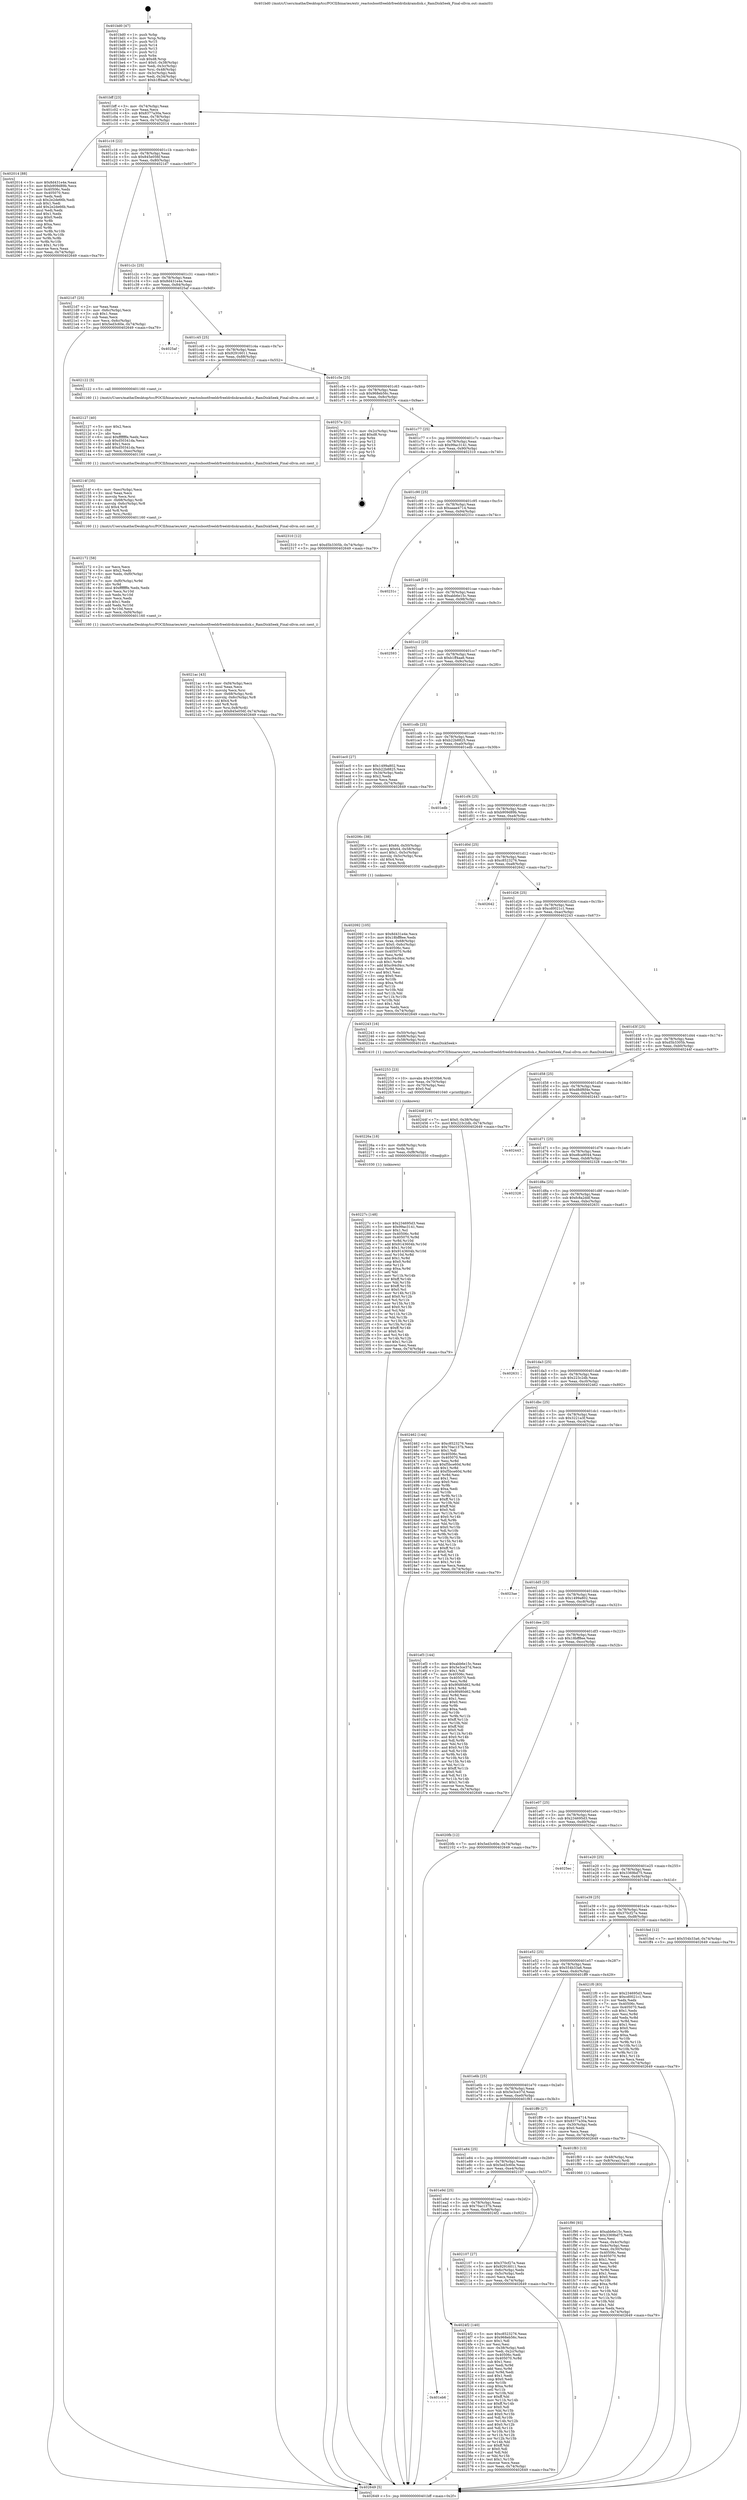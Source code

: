 digraph "0x401bd0" {
  label = "0x401bd0 (/mnt/c/Users/mathe/Desktop/tcc/POCII/binaries/extr_reactosbootfreeldrfreeldrdiskramdisk.c_RamDiskSeek_Final-ollvm.out::main(0))"
  labelloc = "t"
  node[shape=record]

  Entry [label="",width=0.3,height=0.3,shape=circle,fillcolor=black,style=filled]
  "0x401bff" [label="{
     0x401bff [23]\l
     | [instrs]\l
     &nbsp;&nbsp;0x401bff \<+3\>: mov -0x74(%rbp),%eax\l
     &nbsp;&nbsp;0x401c02 \<+2\>: mov %eax,%ecx\l
     &nbsp;&nbsp;0x401c04 \<+6\>: sub $0x8377a30a,%ecx\l
     &nbsp;&nbsp;0x401c0a \<+3\>: mov %eax,-0x78(%rbp)\l
     &nbsp;&nbsp;0x401c0d \<+3\>: mov %ecx,-0x7c(%rbp)\l
     &nbsp;&nbsp;0x401c10 \<+6\>: je 0000000000402014 \<main+0x444\>\l
  }"]
  "0x402014" [label="{
     0x402014 [88]\l
     | [instrs]\l
     &nbsp;&nbsp;0x402014 \<+5\>: mov $0x8d431e4e,%eax\l
     &nbsp;&nbsp;0x402019 \<+5\>: mov $0xb909d89b,%ecx\l
     &nbsp;&nbsp;0x40201e \<+7\>: mov 0x40506c,%edx\l
     &nbsp;&nbsp;0x402025 \<+7\>: mov 0x405070,%esi\l
     &nbsp;&nbsp;0x40202c \<+2\>: mov %edx,%edi\l
     &nbsp;&nbsp;0x40202e \<+6\>: sub $0x2e2de66b,%edi\l
     &nbsp;&nbsp;0x402034 \<+3\>: sub $0x1,%edi\l
     &nbsp;&nbsp;0x402037 \<+6\>: add $0x2e2de66b,%edi\l
     &nbsp;&nbsp;0x40203d \<+3\>: imul %edi,%edx\l
     &nbsp;&nbsp;0x402040 \<+3\>: and $0x1,%edx\l
     &nbsp;&nbsp;0x402043 \<+3\>: cmp $0x0,%edx\l
     &nbsp;&nbsp;0x402046 \<+4\>: sete %r8b\l
     &nbsp;&nbsp;0x40204a \<+3\>: cmp $0xa,%esi\l
     &nbsp;&nbsp;0x40204d \<+4\>: setl %r9b\l
     &nbsp;&nbsp;0x402051 \<+3\>: mov %r8b,%r10b\l
     &nbsp;&nbsp;0x402054 \<+3\>: and %r9b,%r10b\l
     &nbsp;&nbsp;0x402057 \<+3\>: xor %r9b,%r8b\l
     &nbsp;&nbsp;0x40205a \<+3\>: or %r8b,%r10b\l
     &nbsp;&nbsp;0x40205d \<+4\>: test $0x1,%r10b\l
     &nbsp;&nbsp;0x402061 \<+3\>: cmovne %ecx,%eax\l
     &nbsp;&nbsp;0x402064 \<+3\>: mov %eax,-0x74(%rbp)\l
     &nbsp;&nbsp;0x402067 \<+5\>: jmp 0000000000402649 \<main+0xa79\>\l
  }"]
  "0x401c16" [label="{
     0x401c16 [22]\l
     | [instrs]\l
     &nbsp;&nbsp;0x401c16 \<+5\>: jmp 0000000000401c1b \<main+0x4b\>\l
     &nbsp;&nbsp;0x401c1b \<+3\>: mov -0x78(%rbp),%eax\l
     &nbsp;&nbsp;0x401c1e \<+5\>: sub $0x845e056f,%eax\l
     &nbsp;&nbsp;0x401c23 \<+3\>: mov %eax,-0x80(%rbp)\l
     &nbsp;&nbsp;0x401c26 \<+6\>: je 00000000004021d7 \<main+0x607\>\l
  }"]
  Exit [label="",width=0.3,height=0.3,shape=circle,fillcolor=black,style=filled,peripheries=2]
  "0x4021d7" [label="{
     0x4021d7 [25]\l
     | [instrs]\l
     &nbsp;&nbsp;0x4021d7 \<+2\>: xor %eax,%eax\l
     &nbsp;&nbsp;0x4021d9 \<+3\>: mov -0x6c(%rbp),%ecx\l
     &nbsp;&nbsp;0x4021dc \<+3\>: sub $0x1,%eax\l
     &nbsp;&nbsp;0x4021df \<+2\>: sub %eax,%ecx\l
     &nbsp;&nbsp;0x4021e1 \<+3\>: mov %ecx,-0x6c(%rbp)\l
     &nbsp;&nbsp;0x4021e4 \<+7\>: movl $0x5ed3c60e,-0x74(%rbp)\l
     &nbsp;&nbsp;0x4021eb \<+5\>: jmp 0000000000402649 \<main+0xa79\>\l
  }"]
  "0x401c2c" [label="{
     0x401c2c [25]\l
     | [instrs]\l
     &nbsp;&nbsp;0x401c2c \<+5\>: jmp 0000000000401c31 \<main+0x61\>\l
     &nbsp;&nbsp;0x401c31 \<+3\>: mov -0x78(%rbp),%eax\l
     &nbsp;&nbsp;0x401c34 \<+5\>: sub $0x8d431e4e,%eax\l
     &nbsp;&nbsp;0x401c39 \<+6\>: mov %eax,-0x84(%rbp)\l
     &nbsp;&nbsp;0x401c3f \<+6\>: je 00000000004025af \<main+0x9df\>\l
  }"]
  "0x401eb6" [label="{
     0x401eb6\l
  }", style=dashed]
  "0x4025af" [label="{
     0x4025af\l
  }", style=dashed]
  "0x401c45" [label="{
     0x401c45 [25]\l
     | [instrs]\l
     &nbsp;&nbsp;0x401c45 \<+5\>: jmp 0000000000401c4a \<main+0x7a\>\l
     &nbsp;&nbsp;0x401c4a \<+3\>: mov -0x78(%rbp),%eax\l
     &nbsp;&nbsp;0x401c4d \<+5\>: sub $0x92916011,%eax\l
     &nbsp;&nbsp;0x401c52 \<+6\>: mov %eax,-0x88(%rbp)\l
     &nbsp;&nbsp;0x401c58 \<+6\>: je 0000000000402122 \<main+0x552\>\l
  }"]
  "0x4024f2" [label="{
     0x4024f2 [140]\l
     | [instrs]\l
     &nbsp;&nbsp;0x4024f2 \<+5\>: mov $0xc8523276,%eax\l
     &nbsp;&nbsp;0x4024f7 \<+5\>: mov $0x968eb56c,%ecx\l
     &nbsp;&nbsp;0x4024fc \<+2\>: mov $0x1,%dl\l
     &nbsp;&nbsp;0x4024fe \<+2\>: xor %esi,%esi\l
     &nbsp;&nbsp;0x402500 \<+3\>: mov -0x38(%rbp),%edi\l
     &nbsp;&nbsp;0x402503 \<+3\>: mov %edi,-0x2c(%rbp)\l
     &nbsp;&nbsp;0x402506 \<+7\>: mov 0x40506c,%edi\l
     &nbsp;&nbsp;0x40250d \<+8\>: mov 0x405070,%r8d\l
     &nbsp;&nbsp;0x402515 \<+3\>: sub $0x1,%esi\l
     &nbsp;&nbsp;0x402518 \<+3\>: mov %edi,%r9d\l
     &nbsp;&nbsp;0x40251b \<+3\>: add %esi,%r9d\l
     &nbsp;&nbsp;0x40251e \<+4\>: imul %r9d,%edi\l
     &nbsp;&nbsp;0x402522 \<+3\>: and $0x1,%edi\l
     &nbsp;&nbsp;0x402525 \<+3\>: cmp $0x0,%edi\l
     &nbsp;&nbsp;0x402528 \<+4\>: sete %r10b\l
     &nbsp;&nbsp;0x40252c \<+4\>: cmp $0xa,%r8d\l
     &nbsp;&nbsp;0x402530 \<+4\>: setl %r11b\l
     &nbsp;&nbsp;0x402534 \<+3\>: mov %r10b,%bl\l
     &nbsp;&nbsp;0x402537 \<+3\>: xor $0xff,%bl\l
     &nbsp;&nbsp;0x40253a \<+3\>: mov %r11b,%r14b\l
     &nbsp;&nbsp;0x40253d \<+4\>: xor $0xff,%r14b\l
     &nbsp;&nbsp;0x402541 \<+3\>: xor $0x0,%dl\l
     &nbsp;&nbsp;0x402544 \<+3\>: mov %bl,%r15b\l
     &nbsp;&nbsp;0x402547 \<+4\>: and $0x0,%r15b\l
     &nbsp;&nbsp;0x40254b \<+3\>: and %dl,%r10b\l
     &nbsp;&nbsp;0x40254e \<+3\>: mov %r14b,%r12b\l
     &nbsp;&nbsp;0x402551 \<+4\>: and $0x0,%r12b\l
     &nbsp;&nbsp;0x402555 \<+3\>: and %dl,%r11b\l
     &nbsp;&nbsp;0x402558 \<+3\>: or %r10b,%r15b\l
     &nbsp;&nbsp;0x40255b \<+3\>: or %r11b,%r12b\l
     &nbsp;&nbsp;0x40255e \<+3\>: xor %r12b,%r15b\l
     &nbsp;&nbsp;0x402561 \<+3\>: or %r14b,%bl\l
     &nbsp;&nbsp;0x402564 \<+3\>: xor $0xff,%bl\l
     &nbsp;&nbsp;0x402567 \<+3\>: or $0x0,%dl\l
     &nbsp;&nbsp;0x40256a \<+2\>: and %dl,%bl\l
     &nbsp;&nbsp;0x40256c \<+3\>: or %bl,%r15b\l
     &nbsp;&nbsp;0x40256f \<+4\>: test $0x1,%r15b\l
     &nbsp;&nbsp;0x402573 \<+3\>: cmovne %ecx,%eax\l
     &nbsp;&nbsp;0x402576 \<+3\>: mov %eax,-0x74(%rbp)\l
     &nbsp;&nbsp;0x402579 \<+5\>: jmp 0000000000402649 \<main+0xa79\>\l
  }"]
  "0x402122" [label="{
     0x402122 [5]\l
     | [instrs]\l
     &nbsp;&nbsp;0x402122 \<+5\>: call 0000000000401160 \<next_i\>\l
     | [calls]\l
     &nbsp;&nbsp;0x401160 \{1\} (/mnt/c/Users/mathe/Desktop/tcc/POCII/binaries/extr_reactosbootfreeldrfreeldrdiskramdisk.c_RamDiskSeek_Final-ollvm.out::next_i)\l
  }"]
  "0x401c5e" [label="{
     0x401c5e [25]\l
     | [instrs]\l
     &nbsp;&nbsp;0x401c5e \<+5\>: jmp 0000000000401c63 \<main+0x93\>\l
     &nbsp;&nbsp;0x401c63 \<+3\>: mov -0x78(%rbp),%eax\l
     &nbsp;&nbsp;0x401c66 \<+5\>: sub $0x968eb56c,%eax\l
     &nbsp;&nbsp;0x401c6b \<+6\>: mov %eax,-0x8c(%rbp)\l
     &nbsp;&nbsp;0x401c71 \<+6\>: je 000000000040257e \<main+0x9ae\>\l
  }"]
  "0x40227c" [label="{
     0x40227c [148]\l
     | [instrs]\l
     &nbsp;&nbsp;0x40227c \<+5\>: mov $0x234695d3,%eax\l
     &nbsp;&nbsp;0x402281 \<+5\>: mov $0x99ac3141,%esi\l
     &nbsp;&nbsp;0x402286 \<+2\>: mov $0x1,%cl\l
     &nbsp;&nbsp;0x402288 \<+8\>: mov 0x40506c,%r8d\l
     &nbsp;&nbsp;0x402290 \<+8\>: mov 0x405070,%r9d\l
     &nbsp;&nbsp;0x402298 \<+3\>: mov %r8d,%r10d\l
     &nbsp;&nbsp;0x40229b \<+7\>: add $0x9143604b,%r10d\l
     &nbsp;&nbsp;0x4022a2 \<+4\>: sub $0x1,%r10d\l
     &nbsp;&nbsp;0x4022a6 \<+7\>: sub $0x9143604b,%r10d\l
     &nbsp;&nbsp;0x4022ad \<+4\>: imul %r10d,%r8d\l
     &nbsp;&nbsp;0x4022b1 \<+4\>: and $0x1,%r8d\l
     &nbsp;&nbsp;0x4022b5 \<+4\>: cmp $0x0,%r8d\l
     &nbsp;&nbsp;0x4022b9 \<+4\>: sete %r11b\l
     &nbsp;&nbsp;0x4022bd \<+4\>: cmp $0xa,%r9d\l
     &nbsp;&nbsp;0x4022c1 \<+3\>: setl %bl\l
     &nbsp;&nbsp;0x4022c4 \<+3\>: mov %r11b,%r14b\l
     &nbsp;&nbsp;0x4022c7 \<+4\>: xor $0xff,%r14b\l
     &nbsp;&nbsp;0x4022cb \<+3\>: mov %bl,%r15b\l
     &nbsp;&nbsp;0x4022ce \<+4\>: xor $0xff,%r15b\l
     &nbsp;&nbsp;0x4022d2 \<+3\>: xor $0x0,%cl\l
     &nbsp;&nbsp;0x4022d5 \<+3\>: mov %r14b,%r12b\l
     &nbsp;&nbsp;0x4022d8 \<+4\>: and $0x0,%r12b\l
     &nbsp;&nbsp;0x4022dc \<+3\>: and %cl,%r11b\l
     &nbsp;&nbsp;0x4022df \<+3\>: mov %r15b,%r13b\l
     &nbsp;&nbsp;0x4022e2 \<+4\>: and $0x0,%r13b\l
     &nbsp;&nbsp;0x4022e6 \<+2\>: and %cl,%bl\l
     &nbsp;&nbsp;0x4022e8 \<+3\>: or %r11b,%r12b\l
     &nbsp;&nbsp;0x4022eb \<+3\>: or %bl,%r13b\l
     &nbsp;&nbsp;0x4022ee \<+3\>: xor %r13b,%r12b\l
     &nbsp;&nbsp;0x4022f1 \<+3\>: or %r15b,%r14b\l
     &nbsp;&nbsp;0x4022f4 \<+4\>: xor $0xff,%r14b\l
     &nbsp;&nbsp;0x4022f8 \<+3\>: or $0x0,%cl\l
     &nbsp;&nbsp;0x4022fb \<+3\>: and %cl,%r14b\l
     &nbsp;&nbsp;0x4022fe \<+3\>: or %r14b,%r12b\l
     &nbsp;&nbsp;0x402301 \<+4\>: test $0x1,%r12b\l
     &nbsp;&nbsp;0x402305 \<+3\>: cmovne %esi,%eax\l
     &nbsp;&nbsp;0x402308 \<+3\>: mov %eax,-0x74(%rbp)\l
     &nbsp;&nbsp;0x40230b \<+5\>: jmp 0000000000402649 \<main+0xa79\>\l
  }"]
  "0x40257e" [label="{
     0x40257e [21]\l
     | [instrs]\l
     &nbsp;&nbsp;0x40257e \<+3\>: mov -0x2c(%rbp),%eax\l
     &nbsp;&nbsp;0x402581 \<+7\>: add $0xd8,%rsp\l
     &nbsp;&nbsp;0x402588 \<+1\>: pop %rbx\l
     &nbsp;&nbsp;0x402589 \<+2\>: pop %r12\l
     &nbsp;&nbsp;0x40258b \<+2\>: pop %r13\l
     &nbsp;&nbsp;0x40258d \<+2\>: pop %r14\l
     &nbsp;&nbsp;0x40258f \<+2\>: pop %r15\l
     &nbsp;&nbsp;0x402591 \<+1\>: pop %rbp\l
     &nbsp;&nbsp;0x402592 \<+1\>: ret\l
  }"]
  "0x401c77" [label="{
     0x401c77 [25]\l
     | [instrs]\l
     &nbsp;&nbsp;0x401c77 \<+5\>: jmp 0000000000401c7c \<main+0xac\>\l
     &nbsp;&nbsp;0x401c7c \<+3\>: mov -0x78(%rbp),%eax\l
     &nbsp;&nbsp;0x401c7f \<+5\>: sub $0x99ac3141,%eax\l
     &nbsp;&nbsp;0x401c84 \<+6\>: mov %eax,-0x90(%rbp)\l
     &nbsp;&nbsp;0x401c8a \<+6\>: je 0000000000402310 \<main+0x740\>\l
  }"]
  "0x40226a" [label="{
     0x40226a [18]\l
     | [instrs]\l
     &nbsp;&nbsp;0x40226a \<+4\>: mov -0x68(%rbp),%rdx\l
     &nbsp;&nbsp;0x40226e \<+3\>: mov %rdx,%rdi\l
     &nbsp;&nbsp;0x402271 \<+6\>: mov %eax,-0xf8(%rbp)\l
     &nbsp;&nbsp;0x402277 \<+5\>: call 0000000000401030 \<free@plt\>\l
     | [calls]\l
     &nbsp;&nbsp;0x401030 \{1\} (unknown)\l
  }"]
  "0x402310" [label="{
     0x402310 [12]\l
     | [instrs]\l
     &nbsp;&nbsp;0x402310 \<+7\>: movl $0xd5b3305b,-0x74(%rbp)\l
     &nbsp;&nbsp;0x402317 \<+5\>: jmp 0000000000402649 \<main+0xa79\>\l
  }"]
  "0x401c90" [label="{
     0x401c90 [25]\l
     | [instrs]\l
     &nbsp;&nbsp;0x401c90 \<+5\>: jmp 0000000000401c95 \<main+0xc5\>\l
     &nbsp;&nbsp;0x401c95 \<+3\>: mov -0x78(%rbp),%eax\l
     &nbsp;&nbsp;0x401c98 \<+5\>: sub $0xaaae4714,%eax\l
     &nbsp;&nbsp;0x401c9d \<+6\>: mov %eax,-0x94(%rbp)\l
     &nbsp;&nbsp;0x401ca3 \<+6\>: je 000000000040231c \<main+0x74c\>\l
  }"]
  "0x402253" [label="{
     0x402253 [23]\l
     | [instrs]\l
     &nbsp;&nbsp;0x402253 \<+10\>: movabs $0x4030b6,%rdi\l
     &nbsp;&nbsp;0x40225d \<+3\>: mov %eax,-0x70(%rbp)\l
     &nbsp;&nbsp;0x402260 \<+3\>: mov -0x70(%rbp),%esi\l
     &nbsp;&nbsp;0x402263 \<+2\>: mov $0x0,%al\l
     &nbsp;&nbsp;0x402265 \<+5\>: call 0000000000401040 \<printf@plt\>\l
     | [calls]\l
     &nbsp;&nbsp;0x401040 \{1\} (unknown)\l
  }"]
  "0x40231c" [label="{
     0x40231c\l
  }", style=dashed]
  "0x401ca9" [label="{
     0x401ca9 [25]\l
     | [instrs]\l
     &nbsp;&nbsp;0x401ca9 \<+5\>: jmp 0000000000401cae \<main+0xde\>\l
     &nbsp;&nbsp;0x401cae \<+3\>: mov -0x78(%rbp),%eax\l
     &nbsp;&nbsp;0x401cb1 \<+5\>: sub $0xabb6e15c,%eax\l
     &nbsp;&nbsp;0x401cb6 \<+6\>: mov %eax,-0x98(%rbp)\l
     &nbsp;&nbsp;0x401cbc \<+6\>: je 0000000000402593 \<main+0x9c3\>\l
  }"]
  "0x4021ac" [label="{
     0x4021ac [43]\l
     | [instrs]\l
     &nbsp;&nbsp;0x4021ac \<+6\>: mov -0xf4(%rbp),%ecx\l
     &nbsp;&nbsp;0x4021b2 \<+3\>: imul %eax,%ecx\l
     &nbsp;&nbsp;0x4021b5 \<+3\>: movslq %ecx,%rsi\l
     &nbsp;&nbsp;0x4021b8 \<+4\>: mov -0x68(%rbp),%rdi\l
     &nbsp;&nbsp;0x4021bc \<+4\>: movslq -0x6c(%rbp),%r8\l
     &nbsp;&nbsp;0x4021c0 \<+4\>: shl $0x4,%r8\l
     &nbsp;&nbsp;0x4021c4 \<+3\>: add %r8,%rdi\l
     &nbsp;&nbsp;0x4021c7 \<+4\>: mov %rsi,0x8(%rdi)\l
     &nbsp;&nbsp;0x4021cb \<+7\>: movl $0x845e056f,-0x74(%rbp)\l
     &nbsp;&nbsp;0x4021d2 \<+5\>: jmp 0000000000402649 \<main+0xa79\>\l
  }"]
  "0x402593" [label="{
     0x402593\l
  }", style=dashed]
  "0x401cc2" [label="{
     0x401cc2 [25]\l
     | [instrs]\l
     &nbsp;&nbsp;0x401cc2 \<+5\>: jmp 0000000000401cc7 \<main+0xf7\>\l
     &nbsp;&nbsp;0x401cc7 \<+3\>: mov -0x78(%rbp),%eax\l
     &nbsp;&nbsp;0x401cca \<+5\>: sub $0xb1ff4aa6,%eax\l
     &nbsp;&nbsp;0x401ccf \<+6\>: mov %eax,-0x9c(%rbp)\l
     &nbsp;&nbsp;0x401cd5 \<+6\>: je 0000000000401ec0 \<main+0x2f0\>\l
  }"]
  "0x402172" [label="{
     0x402172 [58]\l
     | [instrs]\l
     &nbsp;&nbsp;0x402172 \<+2\>: xor %ecx,%ecx\l
     &nbsp;&nbsp;0x402174 \<+5\>: mov $0x2,%edx\l
     &nbsp;&nbsp;0x402179 \<+6\>: mov %edx,-0xf0(%rbp)\l
     &nbsp;&nbsp;0x40217f \<+1\>: cltd\l
     &nbsp;&nbsp;0x402180 \<+7\>: mov -0xf0(%rbp),%r9d\l
     &nbsp;&nbsp;0x402187 \<+3\>: idiv %r9d\l
     &nbsp;&nbsp;0x40218a \<+6\>: imul $0xfffffffe,%edx,%edx\l
     &nbsp;&nbsp;0x402190 \<+3\>: mov %ecx,%r10d\l
     &nbsp;&nbsp;0x402193 \<+3\>: sub %edx,%r10d\l
     &nbsp;&nbsp;0x402196 \<+2\>: mov %ecx,%edx\l
     &nbsp;&nbsp;0x402198 \<+3\>: sub $0x1,%edx\l
     &nbsp;&nbsp;0x40219b \<+3\>: add %edx,%r10d\l
     &nbsp;&nbsp;0x40219e \<+3\>: sub %r10d,%ecx\l
     &nbsp;&nbsp;0x4021a1 \<+6\>: mov %ecx,-0xf4(%rbp)\l
     &nbsp;&nbsp;0x4021a7 \<+5\>: call 0000000000401160 \<next_i\>\l
     | [calls]\l
     &nbsp;&nbsp;0x401160 \{1\} (/mnt/c/Users/mathe/Desktop/tcc/POCII/binaries/extr_reactosbootfreeldrfreeldrdiskramdisk.c_RamDiskSeek_Final-ollvm.out::next_i)\l
  }"]
  "0x401ec0" [label="{
     0x401ec0 [27]\l
     | [instrs]\l
     &nbsp;&nbsp;0x401ec0 \<+5\>: mov $0x1499a802,%eax\l
     &nbsp;&nbsp;0x401ec5 \<+5\>: mov $0xb22b8825,%ecx\l
     &nbsp;&nbsp;0x401eca \<+3\>: mov -0x34(%rbp),%edx\l
     &nbsp;&nbsp;0x401ecd \<+3\>: cmp $0x2,%edx\l
     &nbsp;&nbsp;0x401ed0 \<+3\>: cmovne %ecx,%eax\l
     &nbsp;&nbsp;0x401ed3 \<+3\>: mov %eax,-0x74(%rbp)\l
     &nbsp;&nbsp;0x401ed6 \<+5\>: jmp 0000000000402649 \<main+0xa79\>\l
  }"]
  "0x401cdb" [label="{
     0x401cdb [25]\l
     | [instrs]\l
     &nbsp;&nbsp;0x401cdb \<+5\>: jmp 0000000000401ce0 \<main+0x110\>\l
     &nbsp;&nbsp;0x401ce0 \<+3\>: mov -0x78(%rbp),%eax\l
     &nbsp;&nbsp;0x401ce3 \<+5\>: sub $0xb22b8825,%eax\l
     &nbsp;&nbsp;0x401ce8 \<+6\>: mov %eax,-0xa0(%rbp)\l
     &nbsp;&nbsp;0x401cee \<+6\>: je 0000000000401edb \<main+0x30b\>\l
  }"]
  "0x402649" [label="{
     0x402649 [5]\l
     | [instrs]\l
     &nbsp;&nbsp;0x402649 \<+5\>: jmp 0000000000401bff \<main+0x2f\>\l
  }"]
  "0x401bd0" [label="{
     0x401bd0 [47]\l
     | [instrs]\l
     &nbsp;&nbsp;0x401bd0 \<+1\>: push %rbp\l
     &nbsp;&nbsp;0x401bd1 \<+3\>: mov %rsp,%rbp\l
     &nbsp;&nbsp;0x401bd4 \<+2\>: push %r15\l
     &nbsp;&nbsp;0x401bd6 \<+2\>: push %r14\l
     &nbsp;&nbsp;0x401bd8 \<+2\>: push %r13\l
     &nbsp;&nbsp;0x401bda \<+2\>: push %r12\l
     &nbsp;&nbsp;0x401bdc \<+1\>: push %rbx\l
     &nbsp;&nbsp;0x401bdd \<+7\>: sub $0xd8,%rsp\l
     &nbsp;&nbsp;0x401be4 \<+7\>: movl $0x0,-0x38(%rbp)\l
     &nbsp;&nbsp;0x401beb \<+3\>: mov %edi,-0x3c(%rbp)\l
     &nbsp;&nbsp;0x401bee \<+4\>: mov %rsi,-0x48(%rbp)\l
     &nbsp;&nbsp;0x401bf2 \<+3\>: mov -0x3c(%rbp),%edi\l
     &nbsp;&nbsp;0x401bf5 \<+3\>: mov %edi,-0x34(%rbp)\l
     &nbsp;&nbsp;0x401bf8 \<+7\>: movl $0xb1ff4aa6,-0x74(%rbp)\l
  }"]
  "0x40214f" [label="{
     0x40214f [35]\l
     | [instrs]\l
     &nbsp;&nbsp;0x40214f \<+6\>: mov -0xec(%rbp),%ecx\l
     &nbsp;&nbsp;0x402155 \<+3\>: imul %eax,%ecx\l
     &nbsp;&nbsp;0x402158 \<+3\>: movslq %ecx,%rsi\l
     &nbsp;&nbsp;0x40215b \<+4\>: mov -0x68(%rbp),%rdi\l
     &nbsp;&nbsp;0x40215f \<+4\>: movslq -0x6c(%rbp),%r8\l
     &nbsp;&nbsp;0x402163 \<+4\>: shl $0x4,%r8\l
     &nbsp;&nbsp;0x402167 \<+3\>: add %r8,%rdi\l
     &nbsp;&nbsp;0x40216a \<+3\>: mov %rsi,(%rdi)\l
     &nbsp;&nbsp;0x40216d \<+5\>: call 0000000000401160 \<next_i\>\l
     | [calls]\l
     &nbsp;&nbsp;0x401160 \{1\} (/mnt/c/Users/mathe/Desktop/tcc/POCII/binaries/extr_reactosbootfreeldrfreeldrdiskramdisk.c_RamDiskSeek_Final-ollvm.out::next_i)\l
  }"]
  "0x401edb" [label="{
     0x401edb\l
  }", style=dashed]
  "0x401cf4" [label="{
     0x401cf4 [25]\l
     | [instrs]\l
     &nbsp;&nbsp;0x401cf4 \<+5\>: jmp 0000000000401cf9 \<main+0x129\>\l
     &nbsp;&nbsp;0x401cf9 \<+3\>: mov -0x78(%rbp),%eax\l
     &nbsp;&nbsp;0x401cfc \<+5\>: sub $0xb909d89b,%eax\l
     &nbsp;&nbsp;0x401d01 \<+6\>: mov %eax,-0xa4(%rbp)\l
     &nbsp;&nbsp;0x401d07 \<+6\>: je 000000000040206c \<main+0x49c\>\l
  }"]
  "0x402127" [label="{
     0x402127 [40]\l
     | [instrs]\l
     &nbsp;&nbsp;0x402127 \<+5\>: mov $0x2,%ecx\l
     &nbsp;&nbsp;0x40212c \<+1\>: cltd\l
     &nbsp;&nbsp;0x40212d \<+2\>: idiv %ecx\l
     &nbsp;&nbsp;0x40212f \<+6\>: imul $0xfffffffe,%edx,%ecx\l
     &nbsp;&nbsp;0x402135 \<+6\>: sub $0xd50341da,%ecx\l
     &nbsp;&nbsp;0x40213b \<+3\>: add $0x1,%ecx\l
     &nbsp;&nbsp;0x40213e \<+6\>: add $0xd50341da,%ecx\l
     &nbsp;&nbsp;0x402144 \<+6\>: mov %ecx,-0xec(%rbp)\l
     &nbsp;&nbsp;0x40214a \<+5\>: call 0000000000401160 \<next_i\>\l
     | [calls]\l
     &nbsp;&nbsp;0x401160 \{1\} (/mnt/c/Users/mathe/Desktop/tcc/POCII/binaries/extr_reactosbootfreeldrfreeldrdiskramdisk.c_RamDiskSeek_Final-ollvm.out::next_i)\l
  }"]
  "0x40206c" [label="{
     0x40206c [38]\l
     | [instrs]\l
     &nbsp;&nbsp;0x40206c \<+7\>: movl $0x64,-0x50(%rbp)\l
     &nbsp;&nbsp;0x402073 \<+8\>: movq $0x64,-0x58(%rbp)\l
     &nbsp;&nbsp;0x40207b \<+7\>: movl $0x1,-0x5c(%rbp)\l
     &nbsp;&nbsp;0x402082 \<+4\>: movslq -0x5c(%rbp),%rax\l
     &nbsp;&nbsp;0x402086 \<+4\>: shl $0x4,%rax\l
     &nbsp;&nbsp;0x40208a \<+3\>: mov %rax,%rdi\l
     &nbsp;&nbsp;0x40208d \<+5\>: call 0000000000401050 \<malloc@plt\>\l
     | [calls]\l
     &nbsp;&nbsp;0x401050 \{1\} (unknown)\l
  }"]
  "0x401d0d" [label="{
     0x401d0d [25]\l
     | [instrs]\l
     &nbsp;&nbsp;0x401d0d \<+5\>: jmp 0000000000401d12 \<main+0x142\>\l
     &nbsp;&nbsp;0x401d12 \<+3\>: mov -0x78(%rbp),%eax\l
     &nbsp;&nbsp;0x401d15 \<+5\>: sub $0xc8523276,%eax\l
     &nbsp;&nbsp;0x401d1a \<+6\>: mov %eax,-0xa8(%rbp)\l
     &nbsp;&nbsp;0x401d20 \<+6\>: je 0000000000402642 \<main+0xa72\>\l
  }"]
  "0x401e9d" [label="{
     0x401e9d [25]\l
     | [instrs]\l
     &nbsp;&nbsp;0x401e9d \<+5\>: jmp 0000000000401ea2 \<main+0x2d2\>\l
     &nbsp;&nbsp;0x401ea2 \<+3\>: mov -0x78(%rbp),%eax\l
     &nbsp;&nbsp;0x401ea5 \<+5\>: sub $0x70ac137b,%eax\l
     &nbsp;&nbsp;0x401eaa \<+6\>: mov %eax,-0xe8(%rbp)\l
     &nbsp;&nbsp;0x401eb0 \<+6\>: je 00000000004024f2 \<main+0x922\>\l
  }"]
  "0x402642" [label="{
     0x402642\l
  }", style=dashed]
  "0x401d26" [label="{
     0x401d26 [25]\l
     | [instrs]\l
     &nbsp;&nbsp;0x401d26 \<+5\>: jmp 0000000000401d2b \<main+0x15b\>\l
     &nbsp;&nbsp;0x401d2b \<+3\>: mov -0x78(%rbp),%eax\l
     &nbsp;&nbsp;0x401d2e \<+5\>: sub $0xcd0021c1,%eax\l
     &nbsp;&nbsp;0x401d33 \<+6\>: mov %eax,-0xac(%rbp)\l
     &nbsp;&nbsp;0x401d39 \<+6\>: je 0000000000402243 \<main+0x673\>\l
  }"]
  "0x402107" [label="{
     0x402107 [27]\l
     | [instrs]\l
     &nbsp;&nbsp;0x402107 \<+5\>: mov $0x370cf27e,%eax\l
     &nbsp;&nbsp;0x40210c \<+5\>: mov $0x92916011,%ecx\l
     &nbsp;&nbsp;0x402111 \<+3\>: mov -0x6c(%rbp),%edx\l
     &nbsp;&nbsp;0x402114 \<+3\>: cmp -0x5c(%rbp),%edx\l
     &nbsp;&nbsp;0x402117 \<+3\>: cmovl %ecx,%eax\l
     &nbsp;&nbsp;0x40211a \<+3\>: mov %eax,-0x74(%rbp)\l
     &nbsp;&nbsp;0x40211d \<+5\>: jmp 0000000000402649 \<main+0xa79\>\l
  }"]
  "0x402243" [label="{
     0x402243 [16]\l
     | [instrs]\l
     &nbsp;&nbsp;0x402243 \<+3\>: mov -0x50(%rbp),%edi\l
     &nbsp;&nbsp;0x402246 \<+4\>: mov -0x68(%rbp),%rsi\l
     &nbsp;&nbsp;0x40224a \<+4\>: mov -0x58(%rbp),%rdx\l
     &nbsp;&nbsp;0x40224e \<+5\>: call 0000000000401410 \<RamDiskSeek\>\l
     | [calls]\l
     &nbsp;&nbsp;0x401410 \{1\} (/mnt/c/Users/mathe/Desktop/tcc/POCII/binaries/extr_reactosbootfreeldrfreeldrdiskramdisk.c_RamDiskSeek_Final-ollvm.out::RamDiskSeek)\l
  }"]
  "0x401d3f" [label="{
     0x401d3f [25]\l
     | [instrs]\l
     &nbsp;&nbsp;0x401d3f \<+5\>: jmp 0000000000401d44 \<main+0x174\>\l
     &nbsp;&nbsp;0x401d44 \<+3\>: mov -0x78(%rbp),%eax\l
     &nbsp;&nbsp;0x401d47 \<+5\>: sub $0xd5b3305b,%eax\l
     &nbsp;&nbsp;0x401d4c \<+6\>: mov %eax,-0xb0(%rbp)\l
     &nbsp;&nbsp;0x401d52 \<+6\>: je 000000000040244f \<main+0x87f\>\l
  }"]
  "0x402092" [label="{
     0x402092 [105]\l
     | [instrs]\l
     &nbsp;&nbsp;0x402092 \<+5\>: mov $0x8d431e4e,%ecx\l
     &nbsp;&nbsp;0x402097 \<+5\>: mov $0x18bff8ee,%edx\l
     &nbsp;&nbsp;0x40209c \<+4\>: mov %rax,-0x68(%rbp)\l
     &nbsp;&nbsp;0x4020a0 \<+7\>: movl $0x0,-0x6c(%rbp)\l
     &nbsp;&nbsp;0x4020a7 \<+7\>: mov 0x40506c,%esi\l
     &nbsp;&nbsp;0x4020ae \<+8\>: mov 0x405070,%r8d\l
     &nbsp;&nbsp;0x4020b6 \<+3\>: mov %esi,%r9d\l
     &nbsp;&nbsp;0x4020b9 \<+7\>: sub $0xc94cf4cc,%r9d\l
     &nbsp;&nbsp;0x4020c0 \<+4\>: sub $0x1,%r9d\l
     &nbsp;&nbsp;0x4020c4 \<+7\>: add $0xc94cf4cc,%r9d\l
     &nbsp;&nbsp;0x4020cb \<+4\>: imul %r9d,%esi\l
     &nbsp;&nbsp;0x4020cf \<+3\>: and $0x1,%esi\l
     &nbsp;&nbsp;0x4020d2 \<+3\>: cmp $0x0,%esi\l
     &nbsp;&nbsp;0x4020d5 \<+4\>: sete %r10b\l
     &nbsp;&nbsp;0x4020d9 \<+4\>: cmp $0xa,%r8d\l
     &nbsp;&nbsp;0x4020dd \<+4\>: setl %r11b\l
     &nbsp;&nbsp;0x4020e1 \<+3\>: mov %r10b,%bl\l
     &nbsp;&nbsp;0x4020e4 \<+3\>: and %r11b,%bl\l
     &nbsp;&nbsp;0x4020e7 \<+3\>: xor %r11b,%r10b\l
     &nbsp;&nbsp;0x4020ea \<+3\>: or %r10b,%bl\l
     &nbsp;&nbsp;0x4020ed \<+3\>: test $0x1,%bl\l
     &nbsp;&nbsp;0x4020f0 \<+3\>: cmovne %edx,%ecx\l
     &nbsp;&nbsp;0x4020f3 \<+3\>: mov %ecx,-0x74(%rbp)\l
     &nbsp;&nbsp;0x4020f6 \<+5\>: jmp 0000000000402649 \<main+0xa79\>\l
  }"]
  "0x40244f" [label="{
     0x40244f [19]\l
     | [instrs]\l
     &nbsp;&nbsp;0x40244f \<+7\>: movl $0x0,-0x38(%rbp)\l
     &nbsp;&nbsp;0x402456 \<+7\>: movl $0x223c2db,-0x74(%rbp)\l
     &nbsp;&nbsp;0x40245d \<+5\>: jmp 0000000000402649 \<main+0xa79\>\l
  }"]
  "0x401d58" [label="{
     0x401d58 [25]\l
     | [instrs]\l
     &nbsp;&nbsp;0x401d58 \<+5\>: jmp 0000000000401d5d \<main+0x18d\>\l
     &nbsp;&nbsp;0x401d5d \<+3\>: mov -0x78(%rbp),%eax\l
     &nbsp;&nbsp;0x401d60 \<+5\>: sub $0xd8df6f4e,%eax\l
     &nbsp;&nbsp;0x401d65 \<+6\>: mov %eax,-0xb4(%rbp)\l
     &nbsp;&nbsp;0x401d6b \<+6\>: je 0000000000402443 \<main+0x873\>\l
  }"]
  "0x401f90" [label="{
     0x401f90 [93]\l
     | [instrs]\l
     &nbsp;&nbsp;0x401f90 \<+5\>: mov $0xabb6e15c,%ecx\l
     &nbsp;&nbsp;0x401f95 \<+5\>: mov $0x3369bd75,%edx\l
     &nbsp;&nbsp;0x401f9a \<+2\>: xor %esi,%esi\l
     &nbsp;&nbsp;0x401f9c \<+3\>: mov %eax,-0x4c(%rbp)\l
     &nbsp;&nbsp;0x401f9f \<+3\>: mov -0x4c(%rbp),%eax\l
     &nbsp;&nbsp;0x401fa2 \<+3\>: mov %eax,-0x30(%rbp)\l
     &nbsp;&nbsp;0x401fa5 \<+7\>: mov 0x40506c,%eax\l
     &nbsp;&nbsp;0x401fac \<+8\>: mov 0x405070,%r8d\l
     &nbsp;&nbsp;0x401fb4 \<+3\>: sub $0x1,%esi\l
     &nbsp;&nbsp;0x401fb7 \<+3\>: mov %eax,%r9d\l
     &nbsp;&nbsp;0x401fba \<+3\>: add %esi,%r9d\l
     &nbsp;&nbsp;0x401fbd \<+4\>: imul %r9d,%eax\l
     &nbsp;&nbsp;0x401fc1 \<+3\>: and $0x1,%eax\l
     &nbsp;&nbsp;0x401fc4 \<+3\>: cmp $0x0,%eax\l
     &nbsp;&nbsp;0x401fc7 \<+4\>: sete %r10b\l
     &nbsp;&nbsp;0x401fcb \<+4\>: cmp $0xa,%r8d\l
     &nbsp;&nbsp;0x401fcf \<+4\>: setl %r11b\l
     &nbsp;&nbsp;0x401fd3 \<+3\>: mov %r10b,%bl\l
     &nbsp;&nbsp;0x401fd6 \<+3\>: and %r11b,%bl\l
     &nbsp;&nbsp;0x401fd9 \<+3\>: xor %r11b,%r10b\l
     &nbsp;&nbsp;0x401fdc \<+3\>: or %r10b,%bl\l
     &nbsp;&nbsp;0x401fdf \<+3\>: test $0x1,%bl\l
     &nbsp;&nbsp;0x401fe2 \<+3\>: cmovne %edx,%ecx\l
     &nbsp;&nbsp;0x401fe5 \<+3\>: mov %ecx,-0x74(%rbp)\l
     &nbsp;&nbsp;0x401fe8 \<+5\>: jmp 0000000000402649 \<main+0xa79\>\l
  }"]
  "0x402443" [label="{
     0x402443\l
  }", style=dashed]
  "0x401d71" [label="{
     0x401d71 [25]\l
     | [instrs]\l
     &nbsp;&nbsp;0x401d71 \<+5\>: jmp 0000000000401d76 \<main+0x1a6\>\l
     &nbsp;&nbsp;0x401d76 \<+3\>: mov -0x78(%rbp),%eax\l
     &nbsp;&nbsp;0x401d79 \<+5\>: sub $0xe8ca9044,%eax\l
     &nbsp;&nbsp;0x401d7e \<+6\>: mov %eax,-0xb8(%rbp)\l
     &nbsp;&nbsp;0x401d84 \<+6\>: je 0000000000402328 \<main+0x758\>\l
  }"]
  "0x401e84" [label="{
     0x401e84 [25]\l
     | [instrs]\l
     &nbsp;&nbsp;0x401e84 \<+5\>: jmp 0000000000401e89 \<main+0x2b9\>\l
     &nbsp;&nbsp;0x401e89 \<+3\>: mov -0x78(%rbp),%eax\l
     &nbsp;&nbsp;0x401e8c \<+5\>: sub $0x5ed3c60e,%eax\l
     &nbsp;&nbsp;0x401e91 \<+6\>: mov %eax,-0xe4(%rbp)\l
     &nbsp;&nbsp;0x401e97 \<+6\>: je 0000000000402107 \<main+0x537\>\l
  }"]
  "0x402328" [label="{
     0x402328\l
  }", style=dashed]
  "0x401d8a" [label="{
     0x401d8a [25]\l
     | [instrs]\l
     &nbsp;&nbsp;0x401d8a \<+5\>: jmp 0000000000401d8f \<main+0x1bf\>\l
     &nbsp;&nbsp;0x401d8f \<+3\>: mov -0x78(%rbp),%eax\l
     &nbsp;&nbsp;0x401d92 \<+5\>: sub $0xfc8a2ddf,%eax\l
     &nbsp;&nbsp;0x401d97 \<+6\>: mov %eax,-0xbc(%rbp)\l
     &nbsp;&nbsp;0x401d9d \<+6\>: je 0000000000402631 \<main+0xa61\>\l
  }"]
  "0x401f83" [label="{
     0x401f83 [13]\l
     | [instrs]\l
     &nbsp;&nbsp;0x401f83 \<+4\>: mov -0x48(%rbp),%rax\l
     &nbsp;&nbsp;0x401f87 \<+4\>: mov 0x8(%rax),%rdi\l
     &nbsp;&nbsp;0x401f8b \<+5\>: call 0000000000401060 \<atoi@plt\>\l
     | [calls]\l
     &nbsp;&nbsp;0x401060 \{1\} (unknown)\l
  }"]
  "0x402631" [label="{
     0x402631\l
  }", style=dashed]
  "0x401da3" [label="{
     0x401da3 [25]\l
     | [instrs]\l
     &nbsp;&nbsp;0x401da3 \<+5\>: jmp 0000000000401da8 \<main+0x1d8\>\l
     &nbsp;&nbsp;0x401da8 \<+3\>: mov -0x78(%rbp),%eax\l
     &nbsp;&nbsp;0x401dab \<+5\>: sub $0x223c2db,%eax\l
     &nbsp;&nbsp;0x401db0 \<+6\>: mov %eax,-0xc0(%rbp)\l
     &nbsp;&nbsp;0x401db6 \<+6\>: je 0000000000402462 \<main+0x892\>\l
  }"]
  "0x401e6b" [label="{
     0x401e6b [25]\l
     | [instrs]\l
     &nbsp;&nbsp;0x401e6b \<+5\>: jmp 0000000000401e70 \<main+0x2a0\>\l
     &nbsp;&nbsp;0x401e70 \<+3\>: mov -0x78(%rbp),%eax\l
     &nbsp;&nbsp;0x401e73 \<+5\>: sub $0x5e3ce37d,%eax\l
     &nbsp;&nbsp;0x401e78 \<+6\>: mov %eax,-0xe0(%rbp)\l
     &nbsp;&nbsp;0x401e7e \<+6\>: je 0000000000401f83 \<main+0x3b3\>\l
  }"]
  "0x402462" [label="{
     0x402462 [144]\l
     | [instrs]\l
     &nbsp;&nbsp;0x402462 \<+5\>: mov $0xc8523276,%eax\l
     &nbsp;&nbsp;0x402467 \<+5\>: mov $0x70ac137b,%ecx\l
     &nbsp;&nbsp;0x40246c \<+2\>: mov $0x1,%dl\l
     &nbsp;&nbsp;0x40246e \<+7\>: mov 0x40506c,%esi\l
     &nbsp;&nbsp;0x402475 \<+7\>: mov 0x405070,%edi\l
     &nbsp;&nbsp;0x40247c \<+3\>: mov %esi,%r8d\l
     &nbsp;&nbsp;0x40247f \<+7\>: sub $0xf5bce60d,%r8d\l
     &nbsp;&nbsp;0x402486 \<+4\>: sub $0x1,%r8d\l
     &nbsp;&nbsp;0x40248a \<+7\>: add $0xf5bce60d,%r8d\l
     &nbsp;&nbsp;0x402491 \<+4\>: imul %r8d,%esi\l
     &nbsp;&nbsp;0x402495 \<+3\>: and $0x1,%esi\l
     &nbsp;&nbsp;0x402498 \<+3\>: cmp $0x0,%esi\l
     &nbsp;&nbsp;0x40249b \<+4\>: sete %r9b\l
     &nbsp;&nbsp;0x40249f \<+3\>: cmp $0xa,%edi\l
     &nbsp;&nbsp;0x4024a2 \<+4\>: setl %r10b\l
     &nbsp;&nbsp;0x4024a6 \<+3\>: mov %r9b,%r11b\l
     &nbsp;&nbsp;0x4024a9 \<+4\>: xor $0xff,%r11b\l
     &nbsp;&nbsp;0x4024ad \<+3\>: mov %r10b,%bl\l
     &nbsp;&nbsp;0x4024b0 \<+3\>: xor $0xff,%bl\l
     &nbsp;&nbsp;0x4024b3 \<+3\>: xor $0x0,%dl\l
     &nbsp;&nbsp;0x4024b6 \<+3\>: mov %r11b,%r14b\l
     &nbsp;&nbsp;0x4024b9 \<+4\>: and $0x0,%r14b\l
     &nbsp;&nbsp;0x4024bd \<+3\>: and %dl,%r9b\l
     &nbsp;&nbsp;0x4024c0 \<+3\>: mov %bl,%r15b\l
     &nbsp;&nbsp;0x4024c3 \<+4\>: and $0x0,%r15b\l
     &nbsp;&nbsp;0x4024c7 \<+3\>: and %dl,%r10b\l
     &nbsp;&nbsp;0x4024ca \<+3\>: or %r9b,%r14b\l
     &nbsp;&nbsp;0x4024cd \<+3\>: or %r10b,%r15b\l
     &nbsp;&nbsp;0x4024d0 \<+3\>: xor %r15b,%r14b\l
     &nbsp;&nbsp;0x4024d3 \<+3\>: or %bl,%r11b\l
     &nbsp;&nbsp;0x4024d6 \<+4\>: xor $0xff,%r11b\l
     &nbsp;&nbsp;0x4024da \<+3\>: or $0x0,%dl\l
     &nbsp;&nbsp;0x4024dd \<+3\>: and %dl,%r11b\l
     &nbsp;&nbsp;0x4024e0 \<+3\>: or %r11b,%r14b\l
     &nbsp;&nbsp;0x4024e3 \<+4\>: test $0x1,%r14b\l
     &nbsp;&nbsp;0x4024e7 \<+3\>: cmovne %ecx,%eax\l
     &nbsp;&nbsp;0x4024ea \<+3\>: mov %eax,-0x74(%rbp)\l
     &nbsp;&nbsp;0x4024ed \<+5\>: jmp 0000000000402649 \<main+0xa79\>\l
  }"]
  "0x401dbc" [label="{
     0x401dbc [25]\l
     | [instrs]\l
     &nbsp;&nbsp;0x401dbc \<+5\>: jmp 0000000000401dc1 \<main+0x1f1\>\l
     &nbsp;&nbsp;0x401dc1 \<+3\>: mov -0x78(%rbp),%eax\l
     &nbsp;&nbsp;0x401dc4 \<+5\>: sub $0x3221a3f,%eax\l
     &nbsp;&nbsp;0x401dc9 \<+6\>: mov %eax,-0xc4(%rbp)\l
     &nbsp;&nbsp;0x401dcf \<+6\>: je 00000000004023ae \<main+0x7de\>\l
  }"]
  "0x401ff9" [label="{
     0x401ff9 [27]\l
     | [instrs]\l
     &nbsp;&nbsp;0x401ff9 \<+5\>: mov $0xaaae4714,%eax\l
     &nbsp;&nbsp;0x401ffe \<+5\>: mov $0x8377a30a,%ecx\l
     &nbsp;&nbsp;0x402003 \<+3\>: mov -0x30(%rbp),%edx\l
     &nbsp;&nbsp;0x402006 \<+3\>: cmp $0x0,%edx\l
     &nbsp;&nbsp;0x402009 \<+3\>: cmove %ecx,%eax\l
     &nbsp;&nbsp;0x40200c \<+3\>: mov %eax,-0x74(%rbp)\l
     &nbsp;&nbsp;0x40200f \<+5\>: jmp 0000000000402649 \<main+0xa79\>\l
  }"]
  "0x4023ae" [label="{
     0x4023ae\l
  }", style=dashed]
  "0x401dd5" [label="{
     0x401dd5 [25]\l
     | [instrs]\l
     &nbsp;&nbsp;0x401dd5 \<+5\>: jmp 0000000000401dda \<main+0x20a\>\l
     &nbsp;&nbsp;0x401dda \<+3\>: mov -0x78(%rbp),%eax\l
     &nbsp;&nbsp;0x401ddd \<+5\>: sub $0x1499a802,%eax\l
     &nbsp;&nbsp;0x401de2 \<+6\>: mov %eax,-0xc8(%rbp)\l
     &nbsp;&nbsp;0x401de8 \<+6\>: je 0000000000401ef3 \<main+0x323\>\l
  }"]
  "0x401e52" [label="{
     0x401e52 [25]\l
     | [instrs]\l
     &nbsp;&nbsp;0x401e52 \<+5\>: jmp 0000000000401e57 \<main+0x287\>\l
     &nbsp;&nbsp;0x401e57 \<+3\>: mov -0x78(%rbp),%eax\l
     &nbsp;&nbsp;0x401e5a \<+5\>: sub $0x554b33a6,%eax\l
     &nbsp;&nbsp;0x401e5f \<+6\>: mov %eax,-0xdc(%rbp)\l
     &nbsp;&nbsp;0x401e65 \<+6\>: je 0000000000401ff9 \<main+0x429\>\l
  }"]
  "0x401ef3" [label="{
     0x401ef3 [144]\l
     | [instrs]\l
     &nbsp;&nbsp;0x401ef3 \<+5\>: mov $0xabb6e15c,%eax\l
     &nbsp;&nbsp;0x401ef8 \<+5\>: mov $0x5e3ce37d,%ecx\l
     &nbsp;&nbsp;0x401efd \<+2\>: mov $0x1,%dl\l
     &nbsp;&nbsp;0x401eff \<+7\>: mov 0x40506c,%esi\l
     &nbsp;&nbsp;0x401f06 \<+7\>: mov 0x405070,%edi\l
     &nbsp;&nbsp;0x401f0d \<+3\>: mov %esi,%r8d\l
     &nbsp;&nbsp;0x401f10 \<+7\>: sub $0x9f480d62,%r8d\l
     &nbsp;&nbsp;0x401f17 \<+4\>: sub $0x1,%r8d\l
     &nbsp;&nbsp;0x401f1b \<+7\>: add $0x9f480d62,%r8d\l
     &nbsp;&nbsp;0x401f22 \<+4\>: imul %r8d,%esi\l
     &nbsp;&nbsp;0x401f26 \<+3\>: and $0x1,%esi\l
     &nbsp;&nbsp;0x401f29 \<+3\>: cmp $0x0,%esi\l
     &nbsp;&nbsp;0x401f2c \<+4\>: sete %r9b\l
     &nbsp;&nbsp;0x401f30 \<+3\>: cmp $0xa,%edi\l
     &nbsp;&nbsp;0x401f33 \<+4\>: setl %r10b\l
     &nbsp;&nbsp;0x401f37 \<+3\>: mov %r9b,%r11b\l
     &nbsp;&nbsp;0x401f3a \<+4\>: xor $0xff,%r11b\l
     &nbsp;&nbsp;0x401f3e \<+3\>: mov %r10b,%bl\l
     &nbsp;&nbsp;0x401f41 \<+3\>: xor $0xff,%bl\l
     &nbsp;&nbsp;0x401f44 \<+3\>: xor $0x0,%dl\l
     &nbsp;&nbsp;0x401f47 \<+3\>: mov %r11b,%r14b\l
     &nbsp;&nbsp;0x401f4a \<+4\>: and $0x0,%r14b\l
     &nbsp;&nbsp;0x401f4e \<+3\>: and %dl,%r9b\l
     &nbsp;&nbsp;0x401f51 \<+3\>: mov %bl,%r15b\l
     &nbsp;&nbsp;0x401f54 \<+4\>: and $0x0,%r15b\l
     &nbsp;&nbsp;0x401f58 \<+3\>: and %dl,%r10b\l
     &nbsp;&nbsp;0x401f5b \<+3\>: or %r9b,%r14b\l
     &nbsp;&nbsp;0x401f5e \<+3\>: or %r10b,%r15b\l
     &nbsp;&nbsp;0x401f61 \<+3\>: xor %r15b,%r14b\l
     &nbsp;&nbsp;0x401f64 \<+3\>: or %bl,%r11b\l
     &nbsp;&nbsp;0x401f67 \<+4\>: xor $0xff,%r11b\l
     &nbsp;&nbsp;0x401f6b \<+3\>: or $0x0,%dl\l
     &nbsp;&nbsp;0x401f6e \<+3\>: and %dl,%r11b\l
     &nbsp;&nbsp;0x401f71 \<+3\>: or %r11b,%r14b\l
     &nbsp;&nbsp;0x401f74 \<+4\>: test $0x1,%r14b\l
     &nbsp;&nbsp;0x401f78 \<+3\>: cmovne %ecx,%eax\l
     &nbsp;&nbsp;0x401f7b \<+3\>: mov %eax,-0x74(%rbp)\l
     &nbsp;&nbsp;0x401f7e \<+5\>: jmp 0000000000402649 \<main+0xa79\>\l
  }"]
  "0x401dee" [label="{
     0x401dee [25]\l
     | [instrs]\l
     &nbsp;&nbsp;0x401dee \<+5\>: jmp 0000000000401df3 \<main+0x223\>\l
     &nbsp;&nbsp;0x401df3 \<+3\>: mov -0x78(%rbp),%eax\l
     &nbsp;&nbsp;0x401df6 \<+5\>: sub $0x18bff8ee,%eax\l
     &nbsp;&nbsp;0x401dfb \<+6\>: mov %eax,-0xcc(%rbp)\l
     &nbsp;&nbsp;0x401e01 \<+6\>: je 00000000004020fb \<main+0x52b\>\l
  }"]
  "0x4021f0" [label="{
     0x4021f0 [83]\l
     | [instrs]\l
     &nbsp;&nbsp;0x4021f0 \<+5\>: mov $0x234695d3,%eax\l
     &nbsp;&nbsp;0x4021f5 \<+5\>: mov $0xcd0021c1,%ecx\l
     &nbsp;&nbsp;0x4021fa \<+2\>: xor %edx,%edx\l
     &nbsp;&nbsp;0x4021fc \<+7\>: mov 0x40506c,%esi\l
     &nbsp;&nbsp;0x402203 \<+7\>: mov 0x405070,%edi\l
     &nbsp;&nbsp;0x40220a \<+3\>: sub $0x1,%edx\l
     &nbsp;&nbsp;0x40220d \<+3\>: mov %esi,%r8d\l
     &nbsp;&nbsp;0x402210 \<+3\>: add %edx,%r8d\l
     &nbsp;&nbsp;0x402213 \<+4\>: imul %r8d,%esi\l
     &nbsp;&nbsp;0x402217 \<+3\>: and $0x1,%esi\l
     &nbsp;&nbsp;0x40221a \<+3\>: cmp $0x0,%esi\l
     &nbsp;&nbsp;0x40221d \<+4\>: sete %r9b\l
     &nbsp;&nbsp;0x402221 \<+3\>: cmp $0xa,%edi\l
     &nbsp;&nbsp;0x402224 \<+4\>: setl %r10b\l
     &nbsp;&nbsp;0x402228 \<+3\>: mov %r9b,%r11b\l
     &nbsp;&nbsp;0x40222b \<+3\>: and %r10b,%r11b\l
     &nbsp;&nbsp;0x40222e \<+3\>: xor %r10b,%r9b\l
     &nbsp;&nbsp;0x402231 \<+3\>: or %r9b,%r11b\l
     &nbsp;&nbsp;0x402234 \<+4\>: test $0x1,%r11b\l
     &nbsp;&nbsp;0x402238 \<+3\>: cmovne %ecx,%eax\l
     &nbsp;&nbsp;0x40223b \<+3\>: mov %eax,-0x74(%rbp)\l
     &nbsp;&nbsp;0x40223e \<+5\>: jmp 0000000000402649 \<main+0xa79\>\l
  }"]
  "0x4020fb" [label="{
     0x4020fb [12]\l
     | [instrs]\l
     &nbsp;&nbsp;0x4020fb \<+7\>: movl $0x5ed3c60e,-0x74(%rbp)\l
     &nbsp;&nbsp;0x402102 \<+5\>: jmp 0000000000402649 \<main+0xa79\>\l
  }"]
  "0x401e07" [label="{
     0x401e07 [25]\l
     | [instrs]\l
     &nbsp;&nbsp;0x401e07 \<+5\>: jmp 0000000000401e0c \<main+0x23c\>\l
     &nbsp;&nbsp;0x401e0c \<+3\>: mov -0x78(%rbp),%eax\l
     &nbsp;&nbsp;0x401e0f \<+5\>: sub $0x234695d3,%eax\l
     &nbsp;&nbsp;0x401e14 \<+6\>: mov %eax,-0xd0(%rbp)\l
     &nbsp;&nbsp;0x401e1a \<+6\>: je 00000000004025ec \<main+0xa1c\>\l
  }"]
  "0x401e39" [label="{
     0x401e39 [25]\l
     | [instrs]\l
     &nbsp;&nbsp;0x401e39 \<+5\>: jmp 0000000000401e3e \<main+0x26e\>\l
     &nbsp;&nbsp;0x401e3e \<+3\>: mov -0x78(%rbp),%eax\l
     &nbsp;&nbsp;0x401e41 \<+5\>: sub $0x370cf27e,%eax\l
     &nbsp;&nbsp;0x401e46 \<+6\>: mov %eax,-0xd8(%rbp)\l
     &nbsp;&nbsp;0x401e4c \<+6\>: je 00000000004021f0 \<main+0x620\>\l
  }"]
  "0x4025ec" [label="{
     0x4025ec\l
  }", style=dashed]
  "0x401e20" [label="{
     0x401e20 [25]\l
     | [instrs]\l
     &nbsp;&nbsp;0x401e20 \<+5\>: jmp 0000000000401e25 \<main+0x255\>\l
     &nbsp;&nbsp;0x401e25 \<+3\>: mov -0x78(%rbp),%eax\l
     &nbsp;&nbsp;0x401e28 \<+5\>: sub $0x3369bd75,%eax\l
     &nbsp;&nbsp;0x401e2d \<+6\>: mov %eax,-0xd4(%rbp)\l
     &nbsp;&nbsp;0x401e33 \<+6\>: je 0000000000401fed \<main+0x41d\>\l
  }"]
  "0x401fed" [label="{
     0x401fed [12]\l
     | [instrs]\l
     &nbsp;&nbsp;0x401fed \<+7\>: movl $0x554b33a6,-0x74(%rbp)\l
     &nbsp;&nbsp;0x401ff4 \<+5\>: jmp 0000000000402649 \<main+0xa79\>\l
  }"]
  Entry -> "0x401bd0" [label=" 1"]
  "0x401bff" -> "0x402014" [label=" 1"]
  "0x401bff" -> "0x401c16" [label=" 18"]
  "0x40257e" -> Exit [label=" 1"]
  "0x401c16" -> "0x4021d7" [label=" 1"]
  "0x401c16" -> "0x401c2c" [label=" 17"]
  "0x4024f2" -> "0x402649" [label=" 1"]
  "0x401c2c" -> "0x4025af" [label=" 0"]
  "0x401c2c" -> "0x401c45" [label=" 17"]
  "0x401e9d" -> "0x401eb6" [label=" 0"]
  "0x401c45" -> "0x402122" [label=" 1"]
  "0x401c45" -> "0x401c5e" [label=" 16"]
  "0x401e9d" -> "0x4024f2" [label=" 1"]
  "0x401c5e" -> "0x40257e" [label=" 1"]
  "0x401c5e" -> "0x401c77" [label=" 15"]
  "0x402462" -> "0x402649" [label=" 1"]
  "0x401c77" -> "0x402310" [label=" 1"]
  "0x401c77" -> "0x401c90" [label=" 14"]
  "0x40244f" -> "0x402649" [label=" 1"]
  "0x401c90" -> "0x40231c" [label=" 0"]
  "0x401c90" -> "0x401ca9" [label=" 14"]
  "0x402310" -> "0x402649" [label=" 1"]
  "0x401ca9" -> "0x402593" [label=" 0"]
  "0x401ca9" -> "0x401cc2" [label=" 14"]
  "0x40227c" -> "0x402649" [label=" 1"]
  "0x401cc2" -> "0x401ec0" [label=" 1"]
  "0x401cc2" -> "0x401cdb" [label=" 13"]
  "0x401ec0" -> "0x402649" [label=" 1"]
  "0x401bd0" -> "0x401bff" [label=" 1"]
  "0x402649" -> "0x401bff" [label=" 18"]
  "0x40226a" -> "0x40227c" [label=" 1"]
  "0x401cdb" -> "0x401edb" [label=" 0"]
  "0x401cdb" -> "0x401cf4" [label=" 13"]
  "0x402253" -> "0x40226a" [label=" 1"]
  "0x401cf4" -> "0x40206c" [label=" 1"]
  "0x401cf4" -> "0x401d0d" [label=" 12"]
  "0x402243" -> "0x402253" [label=" 1"]
  "0x401d0d" -> "0x402642" [label=" 0"]
  "0x401d0d" -> "0x401d26" [label=" 12"]
  "0x4021f0" -> "0x402649" [label=" 1"]
  "0x401d26" -> "0x402243" [label=" 1"]
  "0x401d26" -> "0x401d3f" [label=" 11"]
  "0x4021d7" -> "0x402649" [label=" 1"]
  "0x401d3f" -> "0x40244f" [label=" 1"]
  "0x401d3f" -> "0x401d58" [label=" 10"]
  "0x402172" -> "0x4021ac" [label=" 1"]
  "0x401d58" -> "0x402443" [label=" 0"]
  "0x401d58" -> "0x401d71" [label=" 10"]
  "0x40214f" -> "0x402172" [label=" 1"]
  "0x401d71" -> "0x402328" [label=" 0"]
  "0x401d71" -> "0x401d8a" [label=" 10"]
  "0x402127" -> "0x40214f" [label=" 1"]
  "0x401d8a" -> "0x402631" [label=" 0"]
  "0x401d8a" -> "0x401da3" [label=" 10"]
  "0x402122" -> "0x402127" [label=" 1"]
  "0x401da3" -> "0x402462" [label=" 1"]
  "0x401da3" -> "0x401dbc" [label=" 9"]
  "0x401e84" -> "0x401e9d" [label=" 1"]
  "0x401dbc" -> "0x4023ae" [label=" 0"]
  "0x401dbc" -> "0x401dd5" [label=" 9"]
  "0x401e84" -> "0x402107" [label=" 2"]
  "0x401dd5" -> "0x401ef3" [label=" 1"]
  "0x401dd5" -> "0x401dee" [label=" 8"]
  "0x401ef3" -> "0x402649" [label=" 1"]
  "0x4020fb" -> "0x402649" [label=" 1"]
  "0x401dee" -> "0x4020fb" [label=" 1"]
  "0x401dee" -> "0x401e07" [label=" 7"]
  "0x402092" -> "0x402649" [label=" 1"]
  "0x401e07" -> "0x4025ec" [label=" 0"]
  "0x401e07" -> "0x401e20" [label=" 7"]
  "0x402014" -> "0x402649" [label=" 1"]
  "0x401e20" -> "0x401fed" [label=" 1"]
  "0x401e20" -> "0x401e39" [label=" 6"]
  "0x40206c" -> "0x402092" [label=" 1"]
  "0x401e39" -> "0x4021f0" [label=" 1"]
  "0x401e39" -> "0x401e52" [label=" 5"]
  "0x4021ac" -> "0x402649" [label=" 1"]
  "0x401e52" -> "0x401ff9" [label=" 1"]
  "0x401e52" -> "0x401e6b" [label=" 4"]
  "0x402107" -> "0x402649" [label=" 2"]
  "0x401e6b" -> "0x401f83" [label=" 1"]
  "0x401e6b" -> "0x401e84" [label=" 3"]
  "0x401f83" -> "0x401f90" [label=" 1"]
  "0x401f90" -> "0x402649" [label=" 1"]
  "0x401fed" -> "0x402649" [label=" 1"]
  "0x401ff9" -> "0x402649" [label=" 1"]
}

